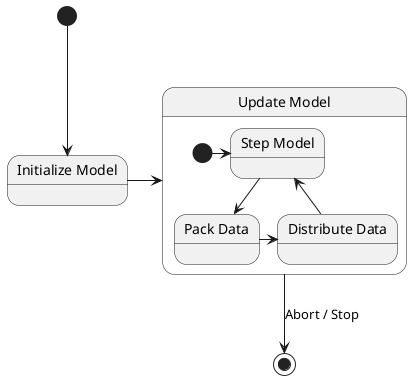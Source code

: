 @startuml

[*] --> Initialize

state "Initialize Model" as Initialize 

Initialize -> UpdateModel

state "Update Model" as UpdateModel {
    state "Step Model" as step
    state "Pack Data" as pack
    state "Distribute Data" as send
    [*] -> step
    step --> pack
    pack -> send
    send -> step
}

UpdateModel --> [*] : Abort / Stop
@enduml